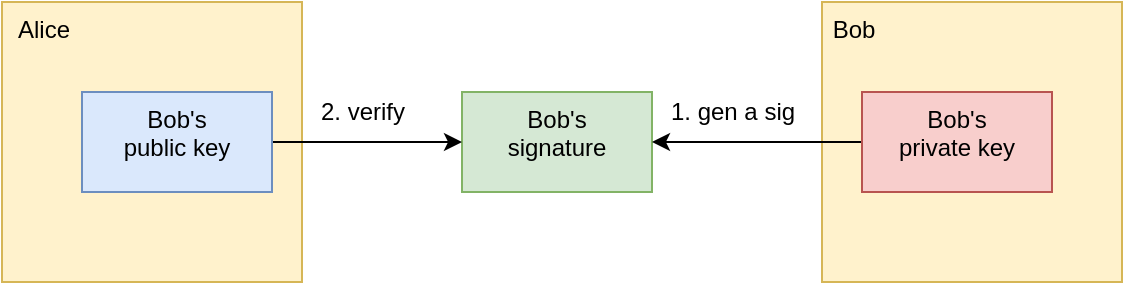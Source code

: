 <mxfile>
    <diagram id="ScNBGK7pKdTqJ7tFEquu" name="Page-1">
        <mxGraphModel dx="520" dy="931" grid="1" gridSize="10" guides="1" tooltips="1" connect="1" arrows="1" fold="1" page="1" pageScale="1" pageWidth="850" pageHeight="1100" math="0" shadow="0">
            <root>
                <mxCell id="0"/>
                <mxCell id="1" parent="0"/>
                <mxCell id="2" value="&amp;nbsp; Alice" style="rounded=0;whiteSpace=wrap;html=1;fillColor=#fff2cc;strokeColor=#d6b656;align=left;verticalAlign=top;" vertex="1" parent="1">
                    <mxGeometry x="60" y="210" width="150" height="140" as="geometry"/>
                </mxCell>
                <mxCell id="3" value="&amp;nbsp;Bob" style="rounded=0;whiteSpace=wrap;html=1;fillColor=#fff2cc;strokeColor=#d6b656;align=left;verticalAlign=top;" vertex="1" parent="1">
                    <mxGeometry x="470" y="210" width="150" height="140" as="geometry"/>
                </mxCell>
                <mxCell id="4" value="Bob's&lt;br&gt;signature" style="rounded=0;whiteSpace=wrap;html=1;verticalAlign=top;fillColor=#d5e8d4;strokeColor=#82b366;align=center;" vertex="1" parent="1">
                    <mxGeometry x="290" y="255" width="95" height="50" as="geometry"/>
                </mxCell>
                <mxCell id="6" style="edgeStyle=none;html=1;entryX=1;entryY=0.5;entryDx=0;entryDy=0;" edge="1" parent="1" source="5" target="4">
                    <mxGeometry relative="1" as="geometry"/>
                </mxCell>
                <mxCell id="5" value="Bob's&lt;br&gt;private key" style="rounded=0;whiteSpace=wrap;html=1;verticalAlign=top;fillColor=#f8cecc;strokeColor=#b85450;align=center;" vertex="1" parent="1">
                    <mxGeometry x="490" y="255" width="95" height="50" as="geometry"/>
                </mxCell>
                <mxCell id="11" style="edgeStyle=none;html=1;entryX=0;entryY=0.5;entryDx=0;entryDy=0;" edge="1" parent="1" source="10" target="4">
                    <mxGeometry relative="1" as="geometry"/>
                </mxCell>
                <mxCell id="10" value="Bob's&lt;br&gt;public key" style="rounded=0;whiteSpace=wrap;html=1;verticalAlign=top;fillColor=#dae8fc;strokeColor=#6c8ebf;align=center;" vertex="1" parent="1">
                    <mxGeometry x="100" y="255" width="95" height="50" as="geometry"/>
                </mxCell>
                <mxCell id="12" value="1. gen a sig" style="text;html=1;align=center;verticalAlign=middle;resizable=0;points=[];autosize=1;strokeColor=none;" vertex="1" parent="1">
                    <mxGeometry x="385" y="255" width="80" height="20" as="geometry"/>
                </mxCell>
                <mxCell id="13" value="2. verify" style="text;html=1;align=center;verticalAlign=middle;resizable=0;points=[];autosize=1;strokeColor=none;" vertex="1" parent="1">
                    <mxGeometry x="210" y="255" width="60" height="20" as="geometry"/>
                </mxCell>
            </root>
        </mxGraphModel>
    </diagram>
</mxfile>